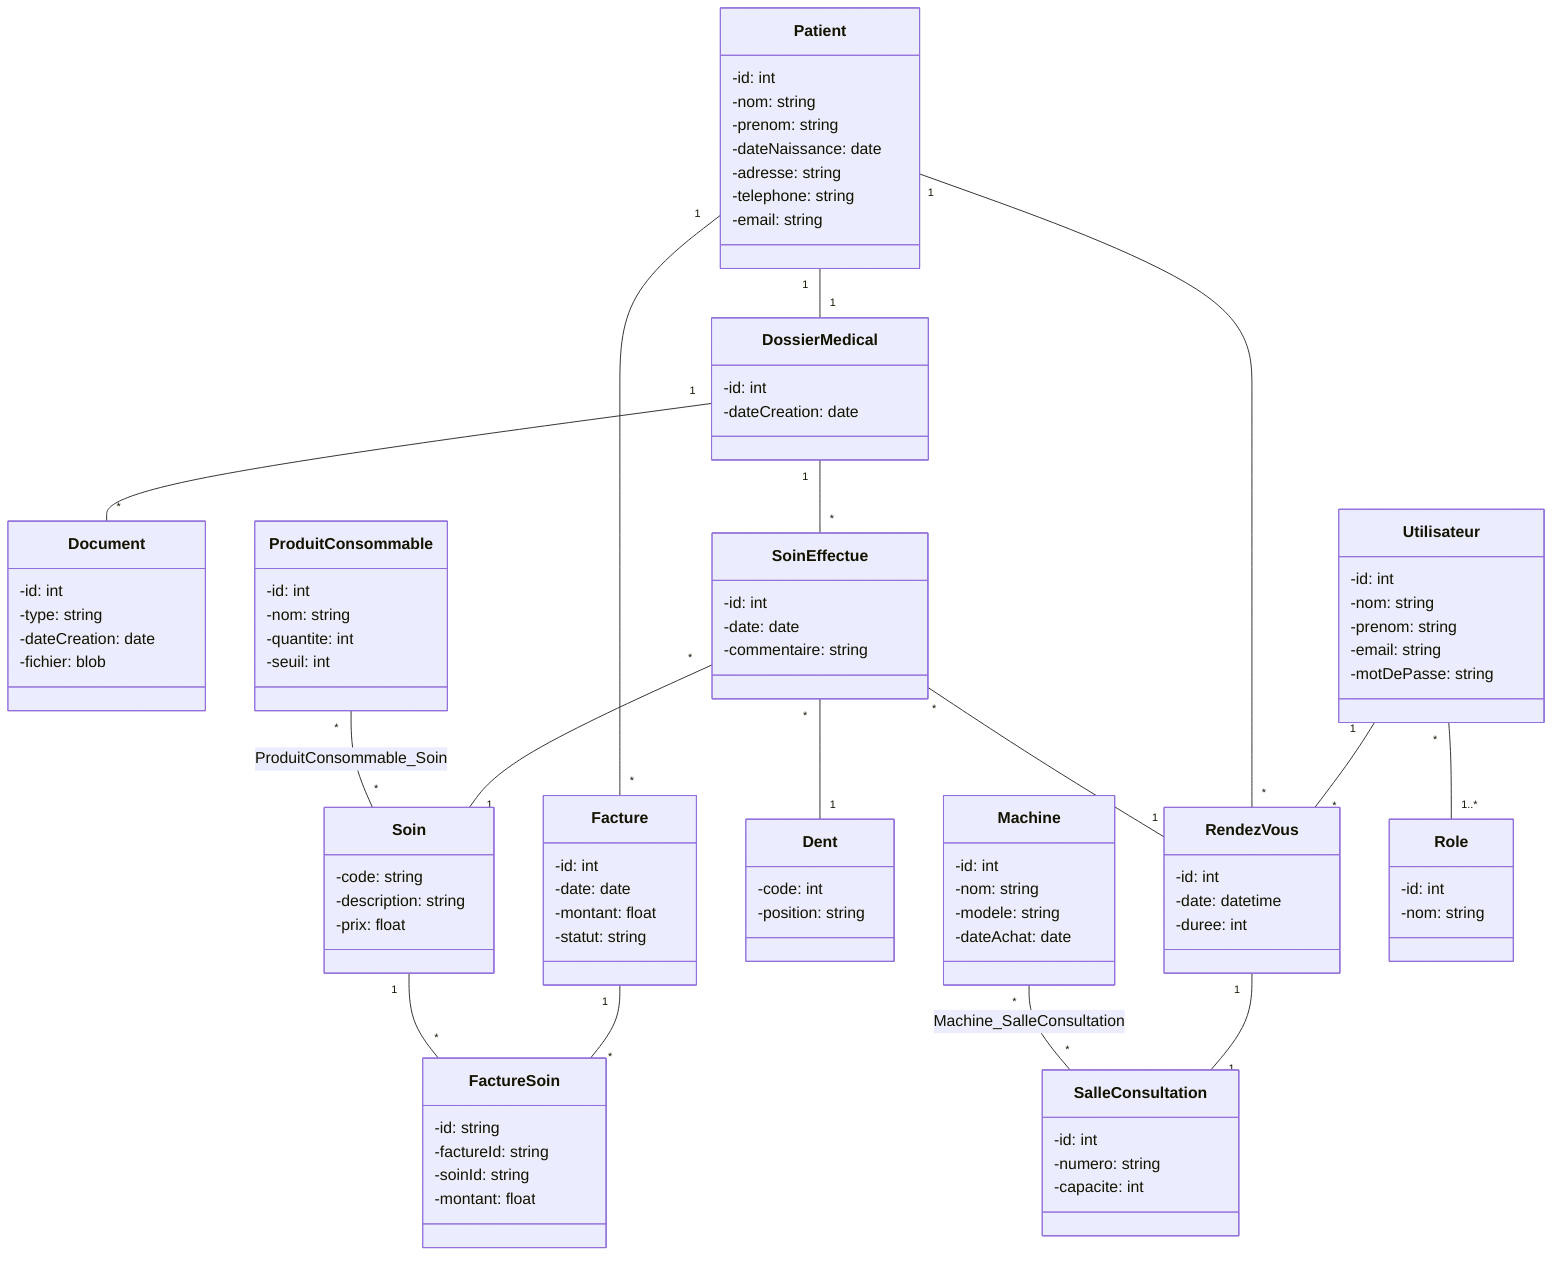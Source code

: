 classDiagram
    class Patient {
        -id: int
        -nom: string
        -prenom: string
        -dateNaissance: date
        -adresse: string
        -telephone: string
        -email: string
    }
    class DossierMedical {
        -id: int
        -dateCreation: date
    }
    class Document {
        -id: int
        -type: string
        -dateCreation: date
        -fichier: blob
    }
    class Facture {
        -id: int
        -date: date
        -montant: float
        -statut: string
    }
    
    class Soin {
        -code: string
        -description: string
        -prix: float
    }
    class FactureSoin {
        -id: string
        -factureId: string
        -soinId: string
        -montant: float
    }

    class Dent {
        -code: int
        -position: string
    }
    class RendezVous {
        -id: int
        -date: datetime
        -duree: int
    }
    class SalleConsultation {
        -id: int
        -numero: string
        -capacite: int
    }
    class Machine {
        -id: int
        -nom: string
        -modele: string
        -dateAchat: date
    }
    class ProduitConsommable {
        -id: int
        -nom: string
        -quantite: int
        -seuil: int
    }
    class Utilisateur {
        -id: int
        -nom: string
        -prenom: string
        -email: string
        -motDePasse: string
    }
    class Role {
        -id: int
        -nom: string
    }
    class SoinEffectue {
        -id: int
        -date: date
        -commentaire: string
    }

    Utilisateur "*" -- "1..*" Role
    Utilisateur "1" -- "*" RendezVous
    Patient "1" -- "1" DossierMedical
    DossierMedical "1" -- "*" Document
    Patient "1" -- "*" Facture
    Patient "1" -- "*" RendezVous
    RendezVous "1" -- "1" SalleConsultation
   
    SoinEffectue "*" -- "1" Soin
    SoinEffectue "*" -- "1" Dent
    SoinEffectue "*" -- "1" RendezVous
    Machine "*" -- "*" SalleConsultation : Machine_SalleConsultation
    ProduitConsommable "*" -- "*" Soin: ProduitConsommable_Soin
    
    DossierMedical "1" -- "*" SoinEffectue
    Facture "1" -- "*" FactureSoin
    Soin "1" -- "*" FactureSoin